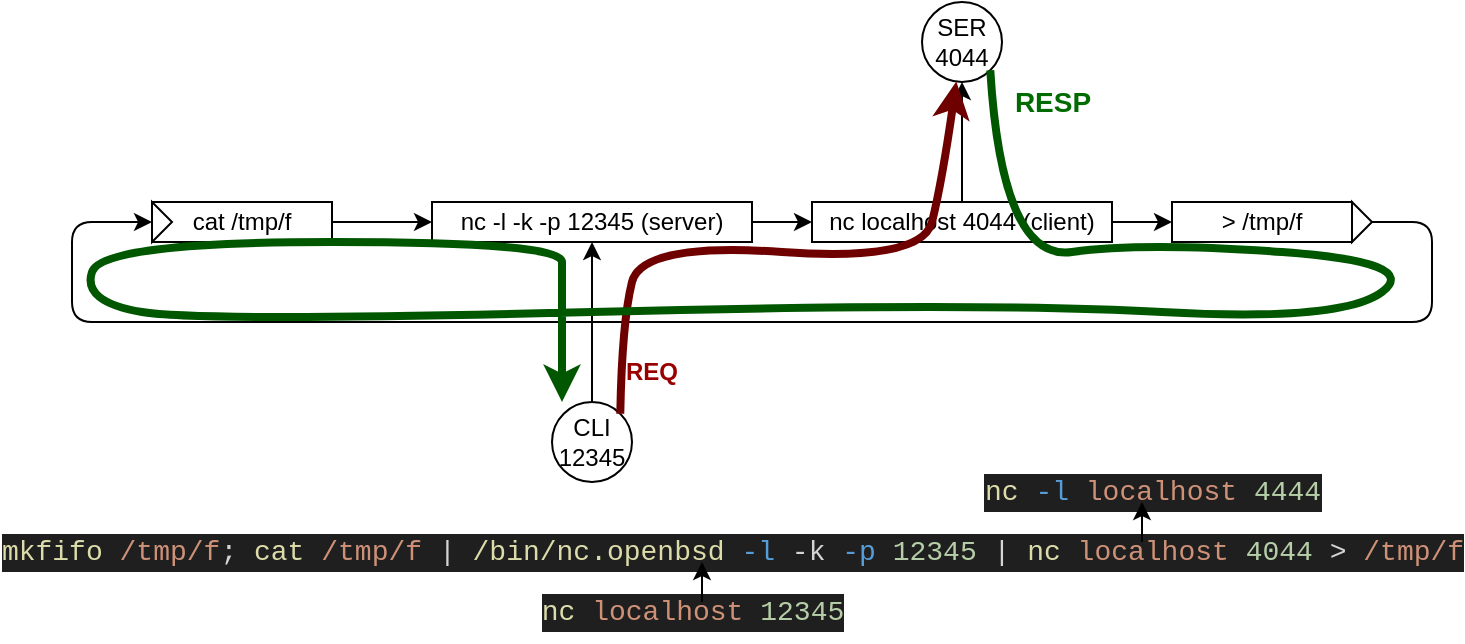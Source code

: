 <mxfile>
    <diagram id="oVY2y-j_rSOOkligwRnF" name="Page-1">
        <mxGraphModel dx="1400" dy="978" grid="1" gridSize="10" guides="1" tooltips="1" connect="1" arrows="1" fold="1" page="1" pageScale="1" pageWidth="850" pageHeight="1100" math="0" shadow="0">
            <root>
                <mxCell id="0"/>
                <mxCell id="1" parent="0"/>
                <mxCell id="13" style="edgeStyle=none;html=1;entryX=0;entryY=0.5;entryDx=0;entryDy=0;" edge="1" parent="1" source="5" target="6">
                    <mxGeometry relative="1" as="geometry"/>
                </mxCell>
                <mxCell id="5" value="nc -l -k -p 12345 (server)" style="rounded=0;whiteSpace=wrap;html=1;" vertex="1" parent="1">
                    <mxGeometry x="265" y="230" width="160" height="20" as="geometry"/>
                </mxCell>
                <mxCell id="14" style="edgeStyle=none;html=1;entryX=0;entryY=0.5;entryDx=0;entryDy=0;" edge="1" parent="1" source="6" target="7">
                    <mxGeometry relative="1" as="geometry"/>
                </mxCell>
                <mxCell id="21" style="edgeStyle=orthogonalEdgeStyle;html=1;entryX=0.5;entryY=1;entryDx=0;entryDy=0;" edge="1" parent="1" source="6" target="19">
                    <mxGeometry relative="1" as="geometry"/>
                </mxCell>
                <mxCell id="6" value="nc localhost 4044 (client)" style="rounded=0;whiteSpace=wrap;html=1;" vertex="1" parent="1">
                    <mxGeometry x="455" y="230" width="150" height="20" as="geometry"/>
                </mxCell>
                <mxCell id="7" value="&amp;gt; /tmp/f" style="rounded=0;whiteSpace=wrap;html=1;" vertex="1" parent="1">
                    <mxGeometry x="635" y="230" width="90" height="20" as="geometry"/>
                </mxCell>
                <mxCell id="15" style="edgeStyle=orthogonalEdgeStyle;html=1;entryX=0;entryY=0.5;entryDx=0;entryDy=0;" edge="1" parent="1" source="9" target="8">
                    <mxGeometry relative="1" as="geometry">
                        <mxPoint x="105" y="240" as="targetPoint"/>
                        <Array as="points">
                            <mxPoint x="765" y="240"/>
                            <mxPoint x="765" y="290"/>
                            <mxPoint x="85" y="290"/>
                            <mxPoint x="85" y="240"/>
                        </Array>
                    </mxGeometry>
                </mxCell>
                <mxCell id="9" value="" style="triangle;whiteSpace=wrap;html=1;" vertex="1" parent="1">
                    <mxGeometry x="725" y="230" width="10" height="20" as="geometry"/>
                </mxCell>
                <mxCell id="10" value="" style="group" vertex="1" connectable="0" parent="1">
                    <mxGeometry x="125" y="230" width="90" height="20" as="geometry"/>
                </mxCell>
                <mxCell id="3" value="cat /tmp/f" style="rounded=0;whiteSpace=wrap;html=1;strokeColor=default;" vertex="1" parent="10">
                    <mxGeometry width="90" height="20" as="geometry"/>
                </mxCell>
                <mxCell id="8" value="" style="triangle;whiteSpace=wrap;html=1;" vertex="1" parent="10">
                    <mxGeometry width="10" height="20" as="geometry"/>
                </mxCell>
                <mxCell id="12" style="edgeStyle=none;html=1;entryX=0;entryY=0.5;entryDx=0;entryDy=0;" edge="1" parent="1" source="3" target="5">
                    <mxGeometry relative="1" as="geometry"/>
                </mxCell>
                <mxCell id="20" style="edgeStyle=orthogonalEdgeStyle;html=1;entryX=0.5;entryY=1;entryDx=0;entryDy=0;" edge="1" parent="1" source="17" target="5">
                    <mxGeometry relative="1" as="geometry"/>
                </mxCell>
                <mxCell id="17" value="CLI 12345" style="ellipse;whiteSpace=wrap;html=1;aspect=fixed;strokeColor=default;" vertex="1" parent="1">
                    <mxGeometry x="325" y="330" width="40" height="40" as="geometry"/>
                </mxCell>
                <mxCell id="19" value="SER 4044" style="ellipse;whiteSpace=wrap;html=1;aspect=fixed;strokeColor=default;" vertex="1" parent="1">
                    <mxGeometry x="510" y="130" width="40" height="40" as="geometry"/>
                </mxCell>
                <mxCell id="22" value="" style="curved=1;endArrow=classic;html=1;exitX=1;exitY=0;exitDx=0;exitDy=0;fillColor=#a20025;strokeColor=#6F0000;strokeWidth=4;" edge="1" parent="1" source="17" target="19">
                    <mxGeometry width="50" height="50" relative="1" as="geometry">
                        <mxPoint x="380" y="400" as="sourcePoint"/>
                        <mxPoint x="430" y="350" as="targetPoint"/>
                        <Array as="points">
                            <mxPoint x="360" y="290"/>
                            <mxPoint x="370" y="250"/>
                            <mxPoint x="510" y="260"/>
                            <mxPoint x="520" y="220"/>
                        </Array>
                    </mxGeometry>
                </mxCell>
                <mxCell id="23" value="" style="curved=1;endArrow=classic;html=1;strokeWidth=4;exitX=1;exitY=1;exitDx=0;exitDy=0;fillColor=#008a00;strokeColor=#005700;" edge="1" parent="1" source="19">
                    <mxGeometry width="50" height="50" relative="1" as="geometry">
                        <mxPoint x="500" y="390" as="sourcePoint"/>
                        <mxPoint x="330" y="330" as="targetPoint"/>
                        <Array as="points">
                            <mxPoint x="550" y="260"/>
                            <mxPoint x="620" y="250"/>
                            <mxPoint x="760" y="260"/>
                            <mxPoint x="720" y="290"/>
                            <mxPoint x="540" y="280"/>
                            <mxPoint x="150" y="290"/>
                            <mxPoint x="90" y="280"/>
                            <mxPoint x="100" y="250"/>
                            <mxPoint x="330" y="250"/>
                            <mxPoint x="330" y="270"/>
                        </Array>
                    </mxGeometry>
                </mxCell>
                <mxCell id="24" value="&lt;font style=&quot;font-size: 12px;&quot;&gt;REQ&lt;/font&gt;" style="text;html=1;align=center;verticalAlign=middle;whiteSpace=wrap;rounded=0;fontColor=#990000;fontStyle=1;fontSize=12;" vertex="1" parent="1">
                    <mxGeometry x="350" y="300" width="50" height="30" as="geometry"/>
                </mxCell>
                <mxCell id="25" value="RESP" style="text;html=1;align=center;verticalAlign=middle;resizable=0;points=[];autosize=1;strokeColor=none;fillColor=none;fontSize=14;fontColor=#006B00;fontStyle=1" vertex="1" parent="1">
                    <mxGeometry x="545" y="165" width="60" height="30" as="geometry"/>
                </mxCell>
                <mxCell id="30" value="" style="group" vertex="1" connectable="0" parent="1">
                    <mxGeometry x="70" y="360" width="690" height="90" as="geometry"/>
                </mxCell>
                <mxCell id="2" value="&lt;div style=&quot;color: rgb(204, 204, 204); background-color: rgb(31, 31, 31); font-family: Consolas, &amp;quot;Courier New&amp;quot;, monospace; font-size: 14px; line-height: 19px;&quot;&gt;&lt;div style=&quot;line-height: 19px;&quot;&gt;&lt;span style=&quot;color: #dcdcaa;&quot;&gt;mkfifo&lt;/span&gt;&lt;span style=&quot;color: #d4d4d4;&quot;&gt; &lt;/span&gt;&lt;span style=&quot;color: #ce9178;&quot;&gt;/tmp/f&lt;/span&gt;&lt;span style=&quot;color: #d4d4d4;&quot;&gt;; &lt;/span&gt;&lt;span style=&quot;color: #dcdcaa;&quot;&gt;cat&lt;/span&gt;&lt;span style=&quot;color: #d4d4d4;&quot;&gt; &lt;/span&gt;&lt;span style=&quot;color: #ce9178;&quot;&gt;/tmp/f&lt;/span&gt;&lt;span style=&quot;color: #d4d4d4;&quot;&gt; | &lt;/span&gt;&lt;span style=&quot;color: #dcdcaa;&quot;&gt;/bin/nc.openbsd&lt;/span&gt;&lt;span style=&quot;color: #d4d4d4;&quot;&gt; &lt;/span&gt;&lt;span style=&quot;color: #569cd6;&quot;&gt;-l&lt;/span&gt;&lt;span style=&quot;color: #d4d4d4;&quot;&gt;&amp;nbsp;-k&amp;nbsp;&lt;/span&gt;&lt;span style=&quot;color: #569cd6;&quot;&gt;-p&lt;/span&gt;&lt;span style=&quot;color: #d4d4d4;&quot;&gt; &lt;/span&gt;&lt;span style=&quot;color: #b5cea8;&quot;&gt;12345&lt;/span&gt;&lt;span style=&quot;color: #d4d4d4;&quot;&gt; | &lt;/span&gt;&lt;span style=&quot;color: #dcdcaa;&quot;&gt;nc&lt;/span&gt;&lt;span style=&quot;color: #d4d4d4;&quot;&gt; &lt;/span&gt;&lt;span style=&quot;color: #ce9178;&quot;&gt;localhost&lt;/span&gt;&lt;span style=&quot;color: #d4d4d4;&quot;&gt; &lt;/span&gt;&lt;span style=&quot;color: #b5cea8;&quot;&gt;4044&lt;/span&gt;&lt;span style=&quot;color: #d4d4d4;&quot;&gt; &amp;gt; &lt;/span&gt;&lt;span style=&quot;color: #ce9178;&quot;&gt;/tmp/f&lt;/span&gt;&lt;span style=&quot;color: #d4d4d4;&quot;&gt; &lt;/span&gt;&lt;/div&gt;&lt;/div&gt;" style="text;html=1;align=center;verticalAlign=middle;resizable=0;points=[];autosize=1;strokeColor=none;fillColor=none;" vertex="1" parent="30">
                    <mxGeometry y="30" width="690" height="30" as="geometry"/>
                </mxCell>
                <mxCell id="26" value="&lt;div style=&quot;color: rgb(204, 204, 204); background-color: rgb(31, 31, 31); font-family: Consolas, &amp;quot;Courier New&amp;quot;, monospace; line-height: 19px;&quot;&gt;&lt;span style=&quot;color: #dcdcaa;&quot;&gt;nc&lt;/span&gt;&lt;span style=&quot;color: #d4d4d4;&quot;&gt; &lt;/span&gt;&lt;span style=&quot;color: #ce9178;&quot;&gt;localhost&lt;/span&gt;&lt;span style=&quot;color: #d4d4d4;&quot;&gt; &lt;/span&gt;&lt;span style=&quot;color: #b5cea8;&quot;&gt;12345&lt;/span&gt;&lt;/div&gt;" style="text;html=1;align=center;verticalAlign=middle;resizable=0;points=[];autosize=1;strokeColor=none;fillColor=none;fontSize=14;fontColor=#006B00;" vertex="1" parent="30">
                    <mxGeometry x="245" y="60" width="160" height="30" as="geometry"/>
                </mxCell>
                <mxCell id="27" value="&lt;div style=&quot;color: rgb(204, 204, 204); background-color: rgb(31, 31, 31); font-family: Consolas, &amp;quot;Courier New&amp;quot;, monospace; line-height: 19px;&quot;&gt;&lt;span style=&quot;color: #dcdcaa;&quot;&gt;nc&lt;/span&gt;&lt;span style=&quot;color: #d4d4d4;&quot;&gt; &lt;/span&gt;&lt;span style=&quot;color: #569cd6;&quot;&gt;-l&lt;/span&gt;&lt;span style=&quot;color: #d4d4d4;&quot;&gt; &lt;/span&gt;&lt;span style=&quot;color: #ce9178;&quot;&gt;localhost&lt;/span&gt;&lt;span style=&quot;color: #d4d4d4;&quot;&gt; &lt;/span&gt;&lt;span style=&quot;color: #b5cea8;&quot;&gt;4444&lt;/span&gt;&lt;/div&gt;" style="text;html=1;align=center;verticalAlign=middle;resizable=0;points=[];autosize=1;strokeColor=none;fillColor=none;fontSize=14;fontColor=#006B00;" vertex="1" parent="30">
                    <mxGeometry x="465" width="180" height="30" as="geometry"/>
                </mxCell>
                <mxCell id="31" value="" style="endArrow=classic;html=1;strokeWidth=1;fontSize=14;fontColor=#006B00;" edge="1" parent="30">
                    <mxGeometry width="50" height="50" relative="1" as="geometry">
                        <mxPoint x="330" y="70" as="sourcePoint"/>
                        <mxPoint x="330" y="50" as="targetPoint"/>
                    </mxGeometry>
                </mxCell>
                <mxCell id="32" value="" style="endArrow=classic;html=1;strokeWidth=1;fontSize=14;fontColor=#006B00;" edge="1" parent="30">
                    <mxGeometry width="50" height="50" relative="1" as="geometry">
                        <mxPoint x="550" y="40" as="sourcePoint"/>
                        <mxPoint x="550" y="20" as="targetPoint"/>
                    </mxGeometry>
                </mxCell>
            </root>
        </mxGraphModel>
    </diagram>
</mxfile>
